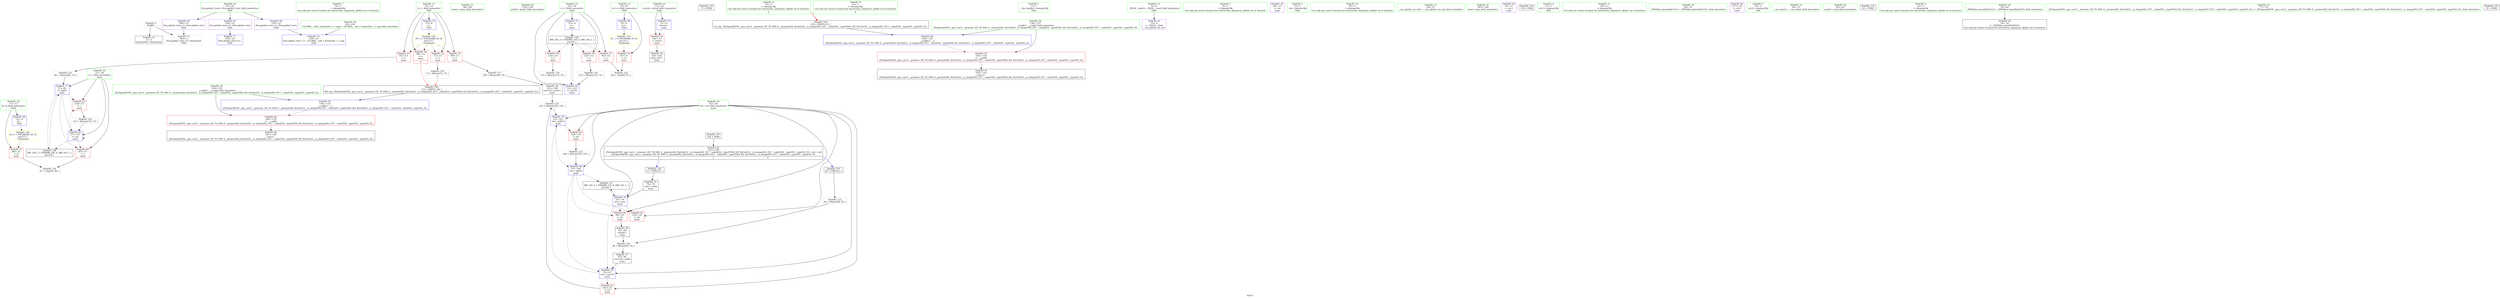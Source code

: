 digraph "SVFG" {
	label="SVFG";

	Node0x564cce4d1660 [shape=record,color=grey,label="{NodeID: 0\nNullPtr}"];
	Node0x564cce4d1660 -> Node0x564cce4e4fc0[style=solid];
	Node0x564cce4d1660 -> Node0x564cce4e8240[style=solid];
	Node0x564cce4e3950 [shape=record,color=green,label="{NodeID: 7\n74\<--1\n\<--dummyObj\nCan only get source location for instruction, argument, global var or function.}"];
	Node0x564cce4e3de0 [shape=record,color=green,label="{NodeID: 14\n11\<--12\nk\<--k_field_insensitive\nGlob }"];
	Node0x564cce4e3de0 -> Node0x564cce4e6f70[style=solid];
	Node0x564cce4e3de0 -> Node0x564cce4e7e40[style=solid];
	Node0x564cce4e44e0 [shape=record,color=green,label="{NodeID: 21\n48\<--49\nmain\<--main_field_insensitive\n}"];
	Node0x564cce4e4b20 [shape=record,color=green,label="{NodeID: 28\n119\<--120\nprintf\<--printf_field_insensitive\n}"];
	Node0x564cce4eb3d0 [shape=record,color=grey,label="{NodeID: 118\n115 = Binary(114, 74, )\n}"];
	Node0x564cce4e51c0 [shape=record,color=black,label="{NodeID: 35\n79\<--75\nconv\<--call2\nmain\n}"];
	Node0x564cce4e51c0 -> Node0x564cce4e84e0[style=solid];
	Node0x564cce4ebe50 [shape=record,color=grey,label="{NodeID: 125\n68 = cmp(66, 67, )\n}"];
	Node0x564cce4e5770 [shape=record,color=black,label="{NodeID: 42\n131\<--144\n_ZSt3powIiiEN9__gnu_cxx11__promote_2IT_T0_NS0_9__promoteIS2_Xsr3std12__is_integerIS2_EE7__valueEE6__typeENS4_IS3_Xsr3std12__is_integerIS3_EE7__valueEE6__typeEE6__typeES2_S3__ret\<--call\n_ZSt3powIiiEN9__gnu_cxx11__promote_2IT_T0_NS0_9__promoteIS2_Xsr3std12__is_integerIS2_EE7__valueEE6__typeENS4_IS3_Xsr3std12__is_integerIS3_EE7__valueEE6__typeEE6__typeES2_S3_\n|{<s0>5|<s1>6}}"];
	Node0x564cce4e5770:s0 -> Node0x564cce4f7560[style=solid,color=blue];
	Node0x564cce4e5770:s1 -> Node0x564cce4f7790[style=solid,color=blue];
	Node0x564cce4e6da0 [shape=record,color=purple,label="{NodeID: 49\n160\<--21\nllvm.global_ctors_2\<--llvm.global_ctors\nGlob }"];
	Node0x564cce4e6da0 -> Node0x564cce4e8240[style=solid];
	Node0x564cce4e7380 [shape=record,color=red,label="{NodeID: 56\n126\<--51\n\<--retval\nmain\n}"];
	Node0x564cce4e7380 -> Node0x564cce4e5500[style=solid];
	Node0x564cce4e7930 [shape=record,color=red,label="{NodeID: 63\n116\<--55\n\<--ret\nmain\n}"];
	Node0x564cce4f7250 [shape=record,color=black,label="{NodeID: 153\n71 = PHI()\n}"];
	Node0x564cce4e7f40 [shape=record,color=blue,label="{NodeID: 70\n13\<--9\nv\<--\nGlob }"];
	Node0x564cce4e7f40 -> Node0x564cce4f2510[style=dashed];
	Node0x564cce4e85b0 [shape=record,color=blue,label="{NodeID: 77\n57\<--82\ni\<--add3\nmain\n}"];
	Node0x564cce4e85b0 -> Node0x564cce4e7a00[style=dashed];
	Node0x564cce4e85b0 -> Node0x564cce4e7ad0[style=dashed];
	Node0x564cce4e85b0 -> Node0x564cce4e88f0[style=dashed];
	Node0x564cce4e85b0 -> Node0x564cce4f0820[style=dashed];
	Node0x564cce4e8b60 [shape=record,color=blue,label="{NodeID: 84\n136\<--133\n__y.addr\<--__y\n_ZSt3powIiiEN9__gnu_cxx11__promote_2IT_T0_NS0_9__promoteIS2_Xsr3std12__is_integerIS2_EE7__valueEE6__typeENS4_IS3_Xsr3std12__is_integerIS3_EE7__valueEE6__typeEE6__typeES2_S3_\n}"];
	Node0x564cce4e8b60 -> Node0x564cce4e7c70[style=dashed];
	Node0x564cce4e2e40 [shape=record,color=green,label="{NodeID: 1\n7\<--1\n__dso_handle\<--dummyObj\nGlob }"];
	Node0x564cce4e39e0 [shape=record,color=green,label="{NodeID: 8\n76\<--1\n\<--dummyObj\nCan only get source location for instruction, argument, global var or function.|{<s0>5}}"];
	Node0x564cce4e39e0:s0 -> Node0x564cce4f9f10[style=solid,color=red];
	Node0x564cce4e3ee0 [shape=record,color=green,label="{NodeID: 15\n13\<--14\nv\<--v_field_insensitive\nGlob }"];
	Node0x564cce4e3ee0 -> Node0x564cce4e7040[style=solid];
	Node0x564cce4e3ee0 -> Node0x564cce4e7110[style=solid];
	Node0x564cce4e3ee0 -> Node0x564cce4e71e0[style=solid];
	Node0x564cce4e3ee0 -> Node0x564cce4e72b0[style=solid];
	Node0x564cce4e3ee0 -> Node0x564cce4e7f40[style=solid];
	Node0x564cce4e45e0 [shape=record,color=green,label="{NodeID: 22\n51\<--52\nretval\<--retval_field_insensitive\nmain\n}"];
	Node0x564cce4e45e0 -> Node0x564cce4e7380[style=solid];
	Node0x564cce4e45e0 -> Node0x564cce4e8340[style=solid];
	Node0x564cce4e4c20 [shape=record,color=green,label="{NodeID: 29\n134\<--135\n__x.addr\<--__x.addr_field_insensitive\n_ZSt3powIiiEN9__gnu_cxx11__promote_2IT_T0_NS0_9__promoteIS2_Xsr3std12__is_integerIS2_EE7__valueEE6__typeENS4_IS3_Xsr3std12__is_integerIS3_EE7__valueEE6__typeEE6__typeES2_S3_\n}"];
	Node0x564cce4e4c20 -> Node0x564cce4e7ba0[style=solid];
	Node0x564cce4e4c20 -> Node0x564cce4e8a90[style=solid];
	Node0x564cce4eb550 [shape=record,color=grey,label="{NodeID: 119\n73 = Binary(72, 74, )\n|{<s0>5}}"];
	Node0x564cce4eb550:s0 -> Node0x564cce4f9c90[style=solid,color=red];
	Node0x564cce4e5290 [shape=record,color=black,label="{NodeID: 36\n95\<--94\nconv8\<--\nmain\n}"];
	Node0x564cce4e5290 -> Node0x564cce4eae10[style=solid];
	Node0x564cce4efe20 [shape=record,color=black,label="{NodeID: 126\nMR_10V_3 = PHI(MR_10V_4, MR_10V_2, )\npts\{54 \}\n}"];
	Node0x564cce4efe20 -> Node0x564cce4e7450[style=dashed];
	Node0x564cce4efe20 -> Node0x564cce4e7520[style=dashed];
	Node0x564cce4efe20 -> Node0x564cce4e75f0[style=dashed];
	Node0x564cce4efe20 -> Node0x564cce4e89c0[style=dashed];
	Node0x564cce4e5840 [shape=record,color=purple,label="{NodeID: 43\n32\<--4\n\<--_ZStL8__ioinit\n__cxx_global_var_init\n}"];
	Node0x564cce4f2320 [shape=record,color=yellow,style=double,label="{NodeID: 133\n2V_1 = ENCHI(MR_2V_0)\npts\{10 \}\nFun[main]}"];
	Node0x564cce4f2320 -> Node0x564cce4e6ea0[style=dashed];
	Node0x564cce4e6ea0 [shape=record,color=red,label="{NodeID: 50\n67\<--8\n\<--tc\nmain\n}"];
	Node0x564cce4e6ea0 -> Node0x564cce4ebe50[style=solid];
	Node0x564cce4e7450 [shape=record,color=red,label="{NodeID: 57\n66\<--53\n\<--t\nmain\n}"];
	Node0x564cce4e7450 -> Node0x564cce4ebe50[style=solid];
	Node0x564cce4e7a00 [shape=record,color=red,label="{NodeID: 64\n85\<--57\n\<--i\nmain\n}"];
	Node0x564cce4e7a00 -> Node0x564cce4ebcd0[style=solid];
	Node0x564cce4f7560 [shape=record,color=black,label="{NodeID: 154\n75 = PHI(131, )\n}"];
	Node0x564cce4f7560 -> Node0x564cce4e51c0[style=solid];
	Node0x564cce4e8040 [shape=record,color=blue,label="{NodeID: 71\n158\<--22\nllvm.global_ctors_0\<--\nGlob }"];
	Node0x564cce4e8680 [shape=record,color=blue,label="{NodeID: 78\n55\<--97\nret\<--conv10\nmain\n}"];
	Node0x564cce4e8680 -> Node0x564cce4e7790[style=dashed];
	Node0x564cce4e8680 -> Node0x564cce4e8750[style=dashed];
	Node0x564cce4e2ed0 [shape=record,color=green,label="{NodeID: 2\n9\<--1\n\<--dummyObj\nCan only get source location for instruction, argument, global var or function.}"];
	Node0x564cce4e3a70 [shape=record,color=green,label="{NodeID: 9\n91\<--1\n\<--dummyObj\nCan only get source location for instruction, argument, global var or function.|{<s0>6}}"];
	Node0x564cce4e3a70:s0 -> Node0x564cce4f9f10[style=solid,color=red];
	Node0x564cce4e3fe0 [shape=record,color=green,label="{NodeID: 16\n21\<--25\nllvm.global_ctors\<--llvm.global_ctors_field_insensitive\nGlob }"];
	Node0x564cce4e3fe0 -> Node0x564cce4e5b80[style=solid];
	Node0x564cce4e3fe0 -> Node0x564cce4e6ca0[style=solid];
	Node0x564cce4e3fe0 -> Node0x564cce4e6da0[style=solid];
	Node0x564cce4e46b0 [shape=record,color=green,label="{NodeID: 23\n53\<--54\nt\<--t_field_insensitive\nmain\n}"];
	Node0x564cce4e46b0 -> Node0x564cce4e7450[style=solid];
	Node0x564cce4e46b0 -> Node0x564cce4e7520[style=solid];
	Node0x564cce4e46b0 -> Node0x564cce4e75f0[style=solid];
	Node0x564cce4e46b0 -> Node0x564cce4e8410[style=solid];
	Node0x564cce4e46b0 -> Node0x564cce4e89c0[style=solid];
	Node0x564cce4e4cf0 [shape=record,color=green,label="{NodeID: 30\n136\<--137\n__y.addr\<--__y.addr_field_insensitive\n_ZSt3powIiiEN9__gnu_cxx11__promote_2IT_T0_NS0_9__promoteIS2_Xsr3std12__is_integerIS2_EE7__valueEE6__typeENS4_IS3_Xsr3std12__is_integerIS3_EE7__valueEE6__typeEE6__typeES2_S3_\n}"];
	Node0x564cce4e4cf0 -> Node0x564cce4e7c70[style=solid];
	Node0x564cce4e4cf0 -> Node0x564cce4e8b60[style=solid];
	Node0x564cce4eb6d0 [shape=record,color=grey,label="{NodeID: 120\n111 = Binary(110, 74, )\n}"];
	Node0x564cce4eb6d0 -> Node0x564cce4e88f0[style=solid];
	Node0x564cce4e5360 [shape=record,color=black,label="{NodeID: 37\n97\<--96\nconv10\<--add9\nmain\n}"];
	Node0x564cce4e5360 -> Node0x564cce4e8680[style=solid];
	Node0x564cce4f0320 [shape=record,color=black,label="{NodeID: 127\nMR_12V_2 = PHI(MR_12V_4, MR_12V_1, )\npts\{56 \}\n}"];
	Node0x564cce4f0320 -> Node0x564cce4e84e0[style=dashed];
	Node0x564cce4e5910 [shape=record,color=purple,label="{NodeID: 44\n60\<--15\n\<--.str\nmain\n}"];
	Node0x564cce4f2430 [shape=record,color=yellow,style=double,label="{NodeID: 134\n4V_1 = ENCHI(MR_4V_0)\npts\{12 \}\nFun[main]}"];
	Node0x564cce4f2430 -> Node0x564cce4e6f70[style=dashed];
	Node0x564cce4e6f70 [shape=record,color=red,label="{NodeID: 51\n86\<--11\n\<--k\nmain\n}"];
	Node0x564cce4e6f70 -> Node0x564cce4ebcd0[style=solid];
	Node0x564cce4e7520 [shape=record,color=red,label="{NodeID: 58\n114\<--53\n\<--t\nmain\n}"];
	Node0x564cce4e7520 -> Node0x564cce4eb3d0[style=solid];
	Node0x564cce4e7ad0 [shape=record,color=red,label="{NodeID: 65\n110\<--57\n\<--i\nmain\n}"];
	Node0x564cce4e7ad0 -> Node0x564cce4eb6d0[style=solid];
	Node0x564cce4f7790 [shape=record,color=black,label="{NodeID: 155\n90 = PHI(131, )\n}"];
	Node0x564cce4f7790 -> Node0x564cce4eaf50[style=solid];
	Node0x564cce4e8140 [shape=record,color=blue,label="{NodeID: 72\n159\<--23\nllvm.global_ctors_1\<--_GLOBAL__sub_I_lennie2nd_1_1.cpp\nGlob }"];
	Node0x564cce4e8750 [shape=record,color=blue,label="{NodeID: 79\n55\<--103\nret\<--add13\nmain\n}"];
	Node0x564cce4e8750 -> Node0x564cce4e7860[style=dashed];
	Node0x564cce4e8750 -> Node0x564cce4e8820[style=dashed];
	Node0x564cce4e2f60 [shape=record,color=green,label="{NodeID: 3\n15\<--1\n.str\<--dummyObj\nGlob }"];
	Node0x564cce4e3b00 [shape=record,color=green,label="{NodeID: 10\n93\<--1\n\<--dummyObj\nCan only get source location for instruction, argument, global var or function.}"];
	Node0x564cce4e40e0 [shape=record,color=green,label="{NodeID: 17\n26\<--27\n__cxx_global_var_init\<--__cxx_global_var_init_field_insensitive\n}"];
	Node0x564cce4e4780 [shape=record,color=green,label="{NodeID: 24\n55\<--56\nret\<--ret_field_insensitive\nmain\n}"];
	Node0x564cce4e4780 -> Node0x564cce4e76c0[style=solid];
	Node0x564cce4e4780 -> Node0x564cce4e7790[style=solid];
	Node0x564cce4e4780 -> Node0x564cce4e7860[style=solid];
	Node0x564cce4e4780 -> Node0x564cce4e7930[style=solid];
	Node0x564cce4e4780 -> Node0x564cce4e84e0[style=solid];
	Node0x564cce4e4780 -> Node0x564cce4e8680[style=solid];
	Node0x564cce4e4780 -> Node0x564cce4e8750[style=solid];
	Node0x564cce4e4780 -> Node0x564cce4e8820[style=solid];
	Node0x564cce4eae10 [shape=record,color=grey,label="{NodeID: 114\n96 = Binary(95, 92, )\n}"];
	Node0x564cce4eae10 -> Node0x564cce4e5360[style=solid];
	Node0x564cce4e4dc0 [shape=record,color=green,label="{NodeID: 31\n145\<--146\npow\<--pow_field_insensitive\n}"];
	Node0x564cce4eb850 [shape=record,color=grey,label="{NodeID: 121\n82 = Binary(81, 74, )\n}"];
	Node0x564cce4eb850 -> Node0x564cce4e85b0[style=solid];
	Node0x564cce4e5430 [shape=record,color=black,label="{NodeID: 38\n101\<--100\nconv12\<--mul11\nmain\n}"];
	Node0x564cce4e5430 -> Node0x564cce4ebb50[style=solid];
	Node0x564cce4f0820 [shape=record,color=black,label="{NodeID: 128\nMR_14V_2 = PHI(MR_14V_4, MR_14V_1, )\npts\{58 \}\n}"];
	Node0x564cce4f0820 -> Node0x564cce4e85b0[style=dashed];
	Node0x564cce4e59e0 [shape=record,color=purple,label="{NodeID: 45\n70\<--17\n\<--.str.1\nmain\n}"];
	Node0x564cce4f2510 [shape=record,color=yellow,style=double,label="{NodeID: 135\n6V_1 = ENCHI(MR_6V_0)\npts\{14 \}\nFun[main]}"];
	Node0x564cce4f2510 -> Node0x564cce4e7040[style=dashed];
	Node0x564cce4f2510 -> Node0x564cce4e7110[style=dashed];
	Node0x564cce4f2510 -> Node0x564cce4e71e0[style=dashed];
	Node0x564cce4f2510 -> Node0x564cce4e72b0[style=dashed];
	Node0x564cce4e7040 [shape=record,color=red,label="{NodeID: 52\n72\<--13\n\<--v\nmain\n}"];
	Node0x564cce4e7040 -> Node0x564cce4eb550[style=solid];
	Node0x564cce4e75f0 [shape=record,color=red,label="{NodeID: 59\n122\<--53\n\<--t\nmain\n}"];
	Node0x564cce4e75f0 -> Node0x564cce4eb0d0[style=solid];
	Node0x564cce4f9c90 [shape=record,color=black,label="{NodeID: 149\n132 = PHI(73, 89, )\n0th arg _ZSt3powIiiEN9__gnu_cxx11__promote_2IT_T0_NS0_9__promoteIS2_Xsr3std12__is_integerIS2_EE7__valueEE6__typeENS4_IS3_Xsr3std12__is_integerIS3_EE7__valueEE6__typeEE6__typeES2_S3_ }"];
	Node0x564cce4f9c90 -> Node0x564cce4e8a90[style=solid];
	Node0x564cce4e7ba0 [shape=record,color=red,label="{NodeID: 66\n140\<--134\n\<--__x.addr\n_ZSt3powIiiEN9__gnu_cxx11__promote_2IT_T0_NS0_9__promoteIS2_Xsr3std12__is_integerIS2_EE7__valueEE6__typeENS4_IS3_Xsr3std12__is_integerIS3_EE7__valueEE6__typeEE6__typeES2_S3_\n}"];
	Node0x564cce4e7ba0 -> Node0x564cce4e55d0[style=solid];
	Node0x564cce4f78d0 [shape=record,color=black,label="{NodeID: 156\n118 = PHI()\n}"];
	Node0x564cce4e8240 [shape=record,color=blue, style = dotted,label="{NodeID: 73\n160\<--3\nllvm.global_ctors_2\<--dummyVal\nGlob }"];
	Node0x564cce4e8820 [shape=record,color=blue,label="{NodeID: 80\n55\<--106\nret\<--add14\nmain\n}"];
	Node0x564cce4e8820 -> Node0x564cce4e76c0[style=dashed];
	Node0x564cce4e8820 -> Node0x564cce4e7930[style=dashed];
	Node0x564cce4e8820 -> Node0x564cce4e8680[style=dashed];
	Node0x564cce4e8820 -> Node0x564cce4f0320[style=dashed];
	Node0x564cce4e2ff0 [shape=record,color=green,label="{NodeID: 4\n17\<--1\n.str.1\<--dummyObj\nGlob }"];
	Node0x564cce4e3b90 [shape=record,color=green,label="{NodeID: 11\n107\<--1\n\<--dummyObj\nCan only get source location for instruction, argument, global var or function.}"];
	Node0x564cce4e41e0 [shape=record,color=green,label="{NodeID: 18\n30\<--31\n_ZNSt8ios_base4InitC1Ev\<--_ZNSt8ios_base4InitC1Ev_field_insensitive\n}"];
	Node0x564cce4e4850 [shape=record,color=green,label="{NodeID: 25\n57\<--58\ni\<--i_field_insensitive\nmain\n}"];
	Node0x564cce4e4850 -> Node0x564cce4e7a00[style=solid];
	Node0x564cce4e4850 -> Node0x564cce4e7ad0[style=solid];
	Node0x564cce4e4850 -> Node0x564cce4e85b0[style=solid];
	Node0x564cce4e4850 -> Node0x564cce4e88f0[style=solid];
	Node0x564cce4eaf50 [shape=record,color=grey,label="{NodeID: 115\n92 = Binary(90, 93, )\n}"];
	Node0x564cce4eaf50 -> Node0x564cce4eae10[style=solid];
	Node0x564cce4e4ec0 [shape=record,color=green,label="{NodeID: 32\n23\<--154\n_GLOBAL__sub_I_lennie2nd_1_1.cpp\<--_GLOBAL__sub_I_lennie2nd_1_1.cpp_field_insensitive\n}"];
	Node0x564cce4e4ec0 -> Node0x564cce4e8140[style=solid];
	Node0x564cce4eb9d0 [shape=record,color=grey,label="{NodeID: 122\n106 = Binary(105, 107, )\n}"];
	Node0x564cce4eb9d0 -> Node0x564cce4e8820[style=solid];
	Node0x564cce4e5500 [shape=record,color=black,label="{NodeID: 39\n50\<--126\nmain_ret\<--\nmain\n}"];
	Node0x564cce4e5ab0 [shape=record,color=purple,label="{NodeID: 46\n117\<--19\n\<--.str.2\nmain\n}"];
	Node0x564cce4e7110 [shape=record,color=red,label="{NodeID: 53\n81\<--13\n\<--v\nmain\n}"];
	Node0x564cce4e7110 -> Node0x564cce4eb850[style=solid];
	Node0x564cce4e76c0 [shape=record,color=red,label="{NodeID: 60\n94\<--55\n\<--ret\nmain\n}"];
	Node0x564cce4e76c0 -> Node0x564cce4e5290[style=solid];
	Node0x564cce4f9f10 [shape=record,color=black,label="{NodeID: 150\n133 = PHI(76, 91, )\n1st arg _ZSt3powIiiEN9__gnu_cxx11__promote_2IT_T0_NS0_9__promoteIS2_Xsr3std12__is_integerIS2_EE7__valueEE6__typeENS4_IS3_Xsr3std12__is_integerIS3_EE7__valueEE6__typeEE6__typeES2_S3_ }"];
	Node0x564cce4f9f10 -> Node0x564cce4e8b60[style=solid];
	Node0x564cce4e7c70 [shape=record,color=red,label="{NodeID: 67\n142\<--136\n\<--__y.addr\n_ZSt3powIiiEN9__gnu_cxx11__promote_2IT_T0_NS0_9__promoteIS2_Xsr3std12__is_integerIS2_EE7__valueEE6__typeENS4_IS3_Xsr3std12__is_integerIS3_EE7__valueEE6__typeEE6__typeES2_S3_\n}"];
	Node0x564cce4e7c70 -> Node0x564cce4e56a0[style=solid];
	Node0x564cce4f79a0 [shape=record,color=black,label="{NodeID: 157\n144 = PHI()\n}"];
	Node0x564cce4f79a0 -> Node0x564cce4e5770[style=solid];
	Node0x564cce4e8340 [shape=record,color=blue,label="{NodeID: 74\n51\<--9\nretval\<--\nmain\n}"];
	Node0x564cce4e8340 -> Node0x564cce4e7380[style=dashed];
	Node0x564cce4e88f0 [shape=record,color=blue,label="{NodeID: 81\n57\<--111\ni\<--inc\nmain\n}"];
	Node0x564cce4e88f0 -> Node0x564cce4e7a00[style=dashed];
	Node0x564cce4e88f0 -> Node0x564cce4e7ad0[style=dashed];
	Node0x564cce4e88f0 -> Node0x564cce4e88f0[style=dashed];
	Node0x564cce4e88f0 -> Node0x564cce4f0820[style=dashed];
	Node0x564cce4e3830 [shape=record,color=green,label="{NodeID: 5\n19\<--1\n.str.2\<--dummyObj\nGlob }"];
	Node0x564cce4e3c20 [shape=record,color=green,label="{NodeID: 12\n4\<--6\n_ZStL8__ioinit\<--_ZStL8__ioinit_field_insensitive\nGlob }"];
	Node0x564cce4e3c20 -> Node0x564cce4e5840[style=solid];
	Node0x564cce4e42e0 [shape=record,color=green,label="{NodeID: 19\n36\<--37\n__cxa_atexit\<--__cxa_atexit_field_insensitive\n}"];
	Node0x564cce4e4920 [shape=record,color=green,label="{NodeID: 26\n62\<--63\nscanf\<--scanf_field_insensitive\n}"];
	Node0x564cce4eb0d0 [shape=record,color=grey,label="{NodeID: 116\n123 = Binary(122, 74, )\n}"];
	Node0x564cce4eb0d0 -> Node0x564cce4e89c0[style=solid];
	Node0x564cce4e4fc0 [shape=record,color=black,label="{NodeID: 33\n2\<--3\ndummyVal\<--dummyVal\n}"];
	Node0x564cce4ebb50 [shape=record,color=grey,label="{NodeID: 123\n103 = Binary(102, 101, )\n}"];
	Node0x564cce4ebb50 -> Node0x564cce4e8750[style=solid];
	Node0x564cce4e55d0 [shape=record,color=black,label="{NodeID: 40\n141\<--140\nconv\<--\n_ZSt3powIiiEN9__gnu_cxx11__promote_2IT_T0_NS0_9__promoteIS2_Xsr3std12__is_integerIS2_EE7__valueEE6__typeENS4_IS3_Xsr3std12__is_integerIS3_EE7__valueEE6__typeEE6__typeES2_S3_\n}"];
	Node0x564cce4e5b80 [shape=record,color=purple,label="{NodeID: 47\n158\<--21\nllvm.global_ctors_0\<--llvm.global_ctors\nGlob }"];
	Node0x564cce4e5b80 -> Node0x564cce4e8040[style=solid];
	Node0x564cce4e71e0 [shape=record,color=red,label="{NodeID: 54\n89\<--13\n\<--v\nmain\n|{<s0>6}}"];
	Node0x564cce4e71e0:s0 -> Node0x564cce4f9c90[style=solid,color=red];
	Node0x564cce4e7790 [shape=record,color=red,label="{NodeID: 61\n102\<--55\n\<--ret\nmain\n}"];
	Node0x564cce4e7790 -> Node0x564cce4ebb50[style=solid];
	Node0x564cce4fa090 [shape=record,color=black,label="{NodeID: 151\n61 = PHI()\n}"];
	Node0x564cce4e7d40 [shape=record,color=blue,label="{NodeID: 68\n8\<--9\ntc\<--\nGlob }"];
	Node0x564cce4e7d40 -> Node0x564cce4f2320[style=dashed];
	Node0x564cce4e8410 [shape=record,color=blue,label="{NodeID: 75\n53\<--9\nt\<--\nmain\n}"];
	Node0x564cce4e8410 -> Node0x564cce4efe20[style=dashed];
	Node0x564cce4e89c0 [shape=record,color=blue,label="{NodeID: 82\n53\<--123\nt\<--inc18\nmain\n}"];
	Node0x564cce4e89c0 -> Node0x564cce4efe20[style=dashed];
	Node0x564cce4e38c0 [shape=record,color=green,label="{NodeID: 6\n22\<--1\n\<--dummyObj\nCan only get source location for instruction, argument, global var or function.}"];
	Node0x564cce4e3ce0 [shape=record,color=green,label="{NodeID: 13\n8\<--10\ntc\<--tc_field_insensitive\nGlob }"];
	Node0x564cce4e3ce0 -> Node0x564cce4e6ea0[style=solid];
	Node0x564cce4e3ce0 -> Node0x564cce4e7d40[style=solid];
	Node0x564cce4e43e0 [shape=record,color=green,label="{NodeID: 20\n35\<--41\n_ZNSt8ios_base4InitD1Ev\<--_ZNSt8ios_base4InitD1Ev_field_insensitive\n}"];
	Node0x564cce4e43e0 -> Node0x564cce4e50c0[style=solid];
	Node0x564cce4e4a20 [shape=record,color=green,label="{NodeID: 27\n77\<--78\n_ZSt3powIiiEN9__gnu_cxx11__promote_2IT_T0_NS0_9__promoteIS2_Xsr3std12__is_integerIS2_EE7__valueEE6__typeENS4_IS3_Xsr3std12__is_integerIS3_EE7__valueEE6__typeEE6__typeES2_S3_\<--_ZSt3powIiiEN9__gnu_cxx11__promote_2IT_T0_NS0_9__promoteIS2_Xsr3std12__is_integerIS2_EE7__valueEE6__typeENS4_IS3_Xsr3std12__is_integerIS3_EE7__valueEE6__typeEE6__typeES2_S3__field_insensitive\n}"];
	Node0x564cce4eb250 [shape=record,color=grey,label="{NodeID: 117\n100 = Binary(99, 76, )\n}"];
	Node0x564cce4eb250 -> Node0x564cce4e5430[style=solid];
	Node0x564cce4e50c0 [shape=record,color=black,label="{NodeID: 34\n34\<--35\n\<--_ZNSt8ios_base4InitD1Ev\nCan only get source location for instruction, argument, global var or function.}"];
	Node0x564cce4ebcd0 [shape=record,color=grey,label="{NodeID: 124\n87 = cmp(85, 86, )\n}"];
	Node0x564cce4e56a0 [shape=record,color=black,label="{NodeID: 41\n143\<--142\nconv1\<--\n_ZSt3powIiiEN9__gnu_cxx11__promote_2IT_T0_NS0_9__promoteIS2_Xsr3std12__is_integerIS2_EE7__valueEE6__typeENS4_IS3_Xsr3std12__is_integerIS3_EE7__valueEE6__typeEE6__typeES2_S3_\n}"];
	Node0x564cce4e6ca0 [shape=record,color=purple,label="{NodeID: 48\n159\<--21\nllvm.global_ctors_1\<--llvm.global_ctors\nGlob }"];
	Node0x564cce4e6ca0 -> Node0x564cce4e8140[style=solid];
	Node0x564cce4e72b0 [shape=record,color=red,label="{NodeID: 55\n99\<--13\n\<--v\nmain\n}"];
	Node0x564cce4e72b0 -> Node0x564cce4eb250[style=solid];
	Node0x564cce4e7860 [shape=record,color=red,label="{NodeID: 62\n105\<--55\n\<--ret\nmain\n}"];
	Node0x564cce4e7860 -> Node0x564cce4eb9d0[style=solid];
	Node0x564cce4fa160 [shape=record,color=black,label="{NodeID: 152\n33 = PHI()\n}"];
	Node0x564cce4e7e40 [shape=record,color=blue,label="{NodeID: 69\n11\<--9\nk\<--\nGlob }"];
	Node0x564cce4e7e40 -> Node0x564cce4f2430[style=dashed];
	Node0x564cce4e84e0 [shape=record,color=blue,label="{NodeID: 76\n55\<--79\nret\<--conv\nmain\n}"];
	Node0x564cce4e84e0 -> Node0x564cce4e76c0[style=dashed];
	Node0x564cce4e84e0 -> Node0x564cce4e7930[style=dashed];
	Node0x564cce4e84e0 -> Node0x564cce4e8680[style=dashed];
	Node0x564cce4e84e0 -> Node0x564cce4f0320[style=dashed];
	Node0x564cce4e8a90 [shape=record,color=blue,label="{NodeID: 83\n134\<--132\n__x.addr\<--__x\n_ZSt3powIiiEN9__gnu_cxx11__promote_2IT_T0_NS0_9__promoteIS2_Xsr3std12__is_integerIS2_EE7__valueEE6__typeENS4_IS3_Xsr3std12__is_integerIS3_EE7__valueEE6__typeEE6__typeES2_S3_\n}"];
	Node0x564cce4e8a90 -> Node0x564cce4e7ba0[style=dashed];
}
